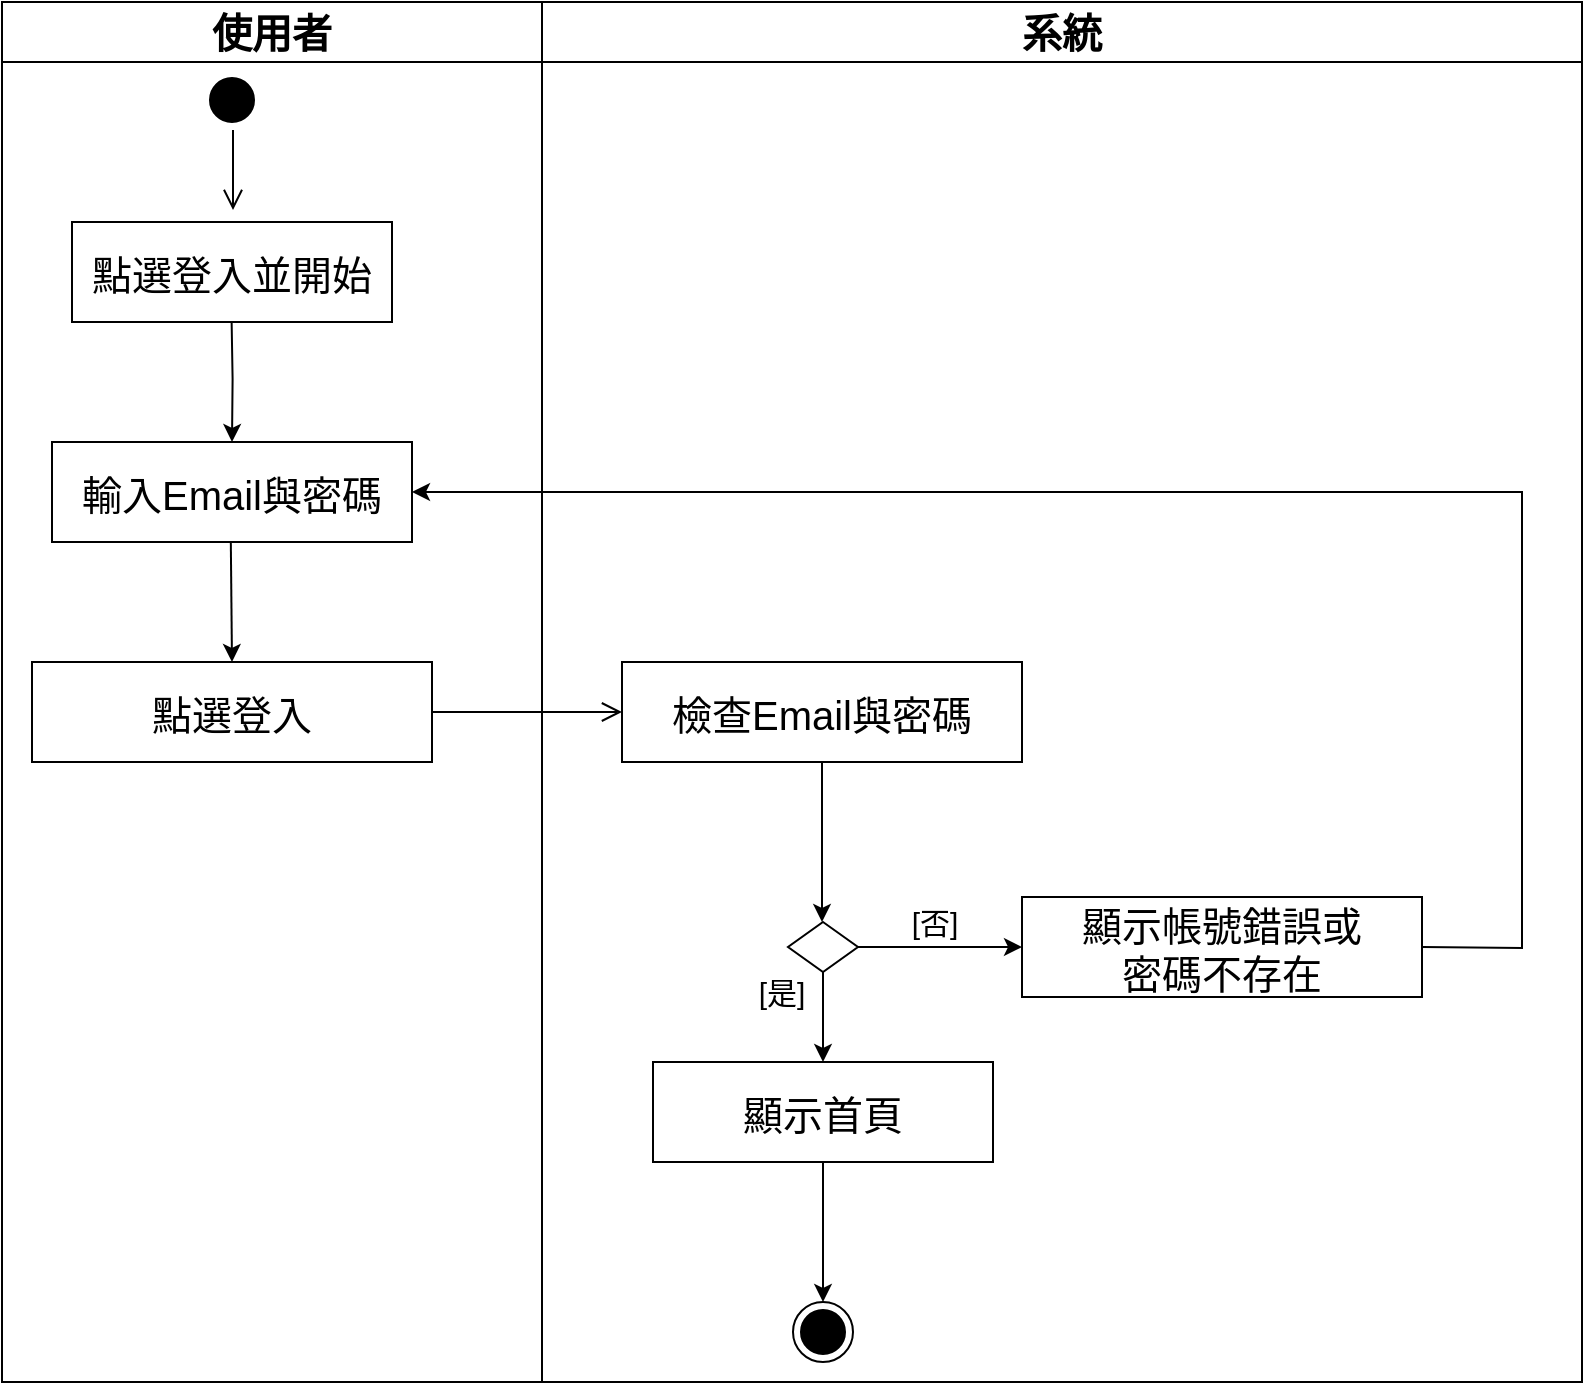 <mxfile version="26.2.15" pages="3">
  <diagram id="XaWEcqGVUeEleUQkVjFr" name="登入活動圖">
    <mxGraphModel dx="851" dy="1291" grid="1" gridSize="10" guides="1" tooltips="1" connect="1" arrows="1" fold="1" page="1" pageScale="1" pageWidth="827" pageHeight="1169" math="0" shadow="0">
      <root>
        <mxCell id="0" />
        <mxCell id="1" parent="0" />
        <mxCell id="_8p0gv5oE-PLBD2UJxlH-31" value="" style="ellipse;shape=startState;fillColor=#000000;strokeColor=#000000;" parent="1" vertex="1">
          <mxGeometry x="230" y="444" width="30" height="30" as="geometry" />
        </mxCell>
        <mxCell id="_8p0gv5oE-PLBD2UJxlH-32" value="" style="edgeStyle=elbowEdgeStyle;elbow=horizontal;verticalAlign=bottom;endArrow=open;endSize=8;strokeColor=#000000;endFill=1;rounded=0;fillColor=#000000;" parent="1" source="_8p0gv5oE-PLBD2UJxlH-31" edge="1">
          <mxGeometry x="100" y="40" as="geometry">
            <mxPoint x="245.643" y="514" as="targetPoint" />
          </mxGeometry>
        </mxCell>
        <mxCell id="_8p0gv5oE-PLBD2UJxlH-34" value="" style="edgeStyle=orthogonalEdgeStyle;rounded=0;orthogonalLoop=1;jettySize=auto;html=1;entryX=0.5;entryY=0;entryDx=0;entryDy=0;" parent="1" target="_8p0gv5oE-PLBD2UJxlH-39" edge="1">
          <mxGeometry relative="1" as="geometry">
            <mxPoint x="244.75" y="566" as="sourcePoint" />
            <mxPoint x="244.75" y="616" as="targetPoint" />
          </mxGeometry>
        </mxCell>
        <mxCell id="_8p0gv5oE-PLBD2UJxlH-36" value="" style="endArrow=open;strokeColor=#000000;endFill=1;rounded=0" parent="1" target="_8p0gv5oE-PLBD2UJxlH-37" edge="1">
          <mxGeometry relative="1" as="geometry">
            <mxPoint x="245" y="556" as="sourcePoint" />
            <mxPoint x="244.75" y="616" as="targetPoint" />
          </mxGeometry>
        </mxCell>
        <mxCell id="_8p0gv5oE-PLBD2UJxlH-38" value="使用者" style="swimlane;whiteSpace=wrap;startSize=30;fontSize=20;" parent="1" vertex="1">
          <mxGeometry x="130" y="410" width="270" height="690" as="geometry" />
        </mxCell>
        <mxCell id="_8p0gv5oE-PLBD2UJxlH-39" value="輸入Email與密碼" style="fontSize=20;" parent="_8p0gv5oE-PLBD2UJxlH-38" vertex="1">
          <mxGeometry x="25" y="220" width="180" height="50" as="geometry" />
        </mxCell>
        <mxCell id="_8p0gv5oE-PLBD2UJxlH-37" value="點選登入並開始" style="fontSize=20;" parent="_8p0gv5oE-PLBD2UJxlH-38" vertex="1">
          <mxGeometry x="35" y="110" width="160" height="50" as="geometry" />
        </mxCell>
        <mxCell id="1V_9ycoMxlUshRL5_7Cy-17" value="" style="endArrow=classic;html=1;rounded=0;exitX=0.5;exitY=1;exitDx=0;exitDy=0;entryX=0.5;entryY=0;entryDx=0;entryDy=0;" parent="_8p0gv5oE-PLBD2UJxlH-38" target="1V_9ycoMxlUshRL5_7Cy-18" edge="1">
          <mxGeometry width="50" height="50" relative="1" as="geometry">
            <mxPoint x="114.41" y="270" as="sourcePoint" />
            <mxPoint x="114.91" y="345" as="targetPoint" />
          </mxGeometry>
        </mxCell>
        <mxCell id="1V_9ycoMxlUshRL5_7Cy-18" value="點選登入" style="fontSize=20;" parent="_8p0gv5oE-PLBD2UJxlH-38" vertex="1">
          <mxGeometry x="15" y="330" width="200" height="50" as="geometry" />
        </mxCell>
        <mxCell id="_8p0gv5oE-PLBD2UJxlH-44" value="系統" style="swimlane;whiteSpace=wrap;startSize=30;fontSize=20;" parent="1" vertex="1">
          <mxGeometry x="400" y="410" width="520" height="690" as="geometry" />
        </mxCell>
        <mxCell id="_8p0gv5oE-PLBD2UJxlH-48" value="" style="endArrow=classic;html=1;rounded=0;exitX=0.5;exitY=1;exitDx=0;exitDy=0;" parent="_8p0gv5oE-PLBD2UJxlH-44" source="1V_9ycoMxlUshRL5_7Cy-2" edge="1">
          <mxGeometry width="50" height="50" relative="1" as="geometry">
            <mxPoint x="150.5" y="400" as="sourcePoint" />
            <mxPoint x="140" y="460" as="targetPoint" />
          </mxGeometry>
        </mxCell>
        <mxCell id="_8p0gv5oE-PLBD2UJxlH-49" value="&#xa;" style="rhombus;fillColor=#FFFFFF;strokeColor=#000000;" parent="_8p0gv5oE-PLBD2UJxlH-44" vertex="1">
          <mxGeometry x="123" y="460" width="35" height="25" as="geometry" />
        </mxCell>
        <mxCell id="_8p0gv5oE-PLBD2UJxlH-50" value="" style="endArrow=classic;html=1;rounded=0;exitX=0.5;exitY=1;exitDx=0;exitDy=0;entryX=0.5;entryY=0;entryDx=0;entryDy=0;" parent="_8p0gv5oE-PLBD2UJxlH-44" source="_8p0gv5oE-PLBD2UJxlH-49" target="_8p0gv5oE-PLBD2UJxlH-53" edge="1">
          <mxGeometry width="50" height="50" relative="1" as="geometry">
            <mxPoint x="152.75" y="333" as="sourcePoint" />
            <mxPoint x="141" y="525" as="targetPoint" />
          </mxGeometry>
        </mxCell>
        <mxCell id="_8p0gv5oE-PLBD2UJxlH-51" value="&lt;font style=&quot;font-size: 15px;&quot;&gt;[是]&lt;/font&gt;" style="whiteSpace=wrap;html=1;strokeColor=none;fillColor=none;" parent="_8p0gv5oE-PLBD2UJxlH-44" vertex="1">
          <mxGeometry x="100" y="485" width="40" height="20" as="geometry" />
        </mxCell>
        <mxCell id="_8p0gv5oE-PLBD2UJxlH-52" value="&lt;font style=&quot;font-size: 15px;&quot;&gt;[否]&lt;/font&gt;" style="whiteSpace=wrap;html=1;strokeColor=none;fillColor=none;" parent="_8p0gv5oE-PLBD2UJxlH-44" vertex="1">
          <mxGeometry x="168.25" y="450" width="57.25" height="20" as="geometry" />
        </mxCell>
        <mxCell id="_8p0gv5oE-PLBD2UJxlH-53" value="顯示首頁" style="fontSize=20;" parent="_8p0gv5oE-PLBD2UJxlH-44" vertex="1">
          <mxGeometry x="55.5" y="530" width="170" height="50" as="geometry" />
        </mxCell>
        <mxCell id="1V_9ycoMxlUshRL5_7Cy-2" value="檢查Email與密碼" style="fontSize=20;" parent="_8p0gv5oE-PLBD2UJxlH-44" vertex="1">
          <mxGeometry x="40" y="330" width="200" height="50" as="geometry" />
        </mxCell>
        <mxCell id="1V_9ycoMxlUshRL5_7Cy-20" value="顯示帳號錯誤或&#xa;密碼不存在" style="fontSize=20;" parent="_8p0gv5oE-PLBD2UJxlH-44" vertex="1">
          <mxGeometry x="240" y="447.5" width="200" height="50" as="geometry" />
        </mxCell>
        <mxCell id="1V_9ycoMxlUshRL5_7Cy-24" value="" style="endArrow=classic;html=1;rounded=0;exitX=1;exitY=0.5;exitDx=0;exitDy=0;entryX=0;entryY=0.5;entryDx=0;entryDy=0;" parent="_8p0gv5oE-PLBD2UJxlH-44" source="_8p0gv5oE-PLBD2UJxlH-49" target="1V_9ycoMxlUshRL5_7Cy-20" edge="1">
          <mxGeometry width="50" height="50" relative="1" as="geometry">
            <mxPoint x="151" y="495" as="sourcePoint" />
            <mxPoint x="151" y="535" as="targetPoint" />
          </mxGeometry>
        </mxCell>
        <mxCell id="_8p0gv5oE-PLBD2UJxlH-41" value="" style="ellipse;html=1;shape=endState;fillColor=#000000;strokeColor=#000000;" parent="_8p0gv5oE-PLBD2UJxlH-44" vertex="1">
          <mxGeometry x="125.5" y="650" width="30" height="30" as="geometry" />
        </mxCell>
        <mxCell id="pghSWNV-5Mb5upVh3oGa-1" value="" style="endArrow=classic;html=1;rounded=0;exitX=0.5;exitY=1;exitDx=0;exitDy=0;entryX=0.5;entryY=0;entryDx=0;entryDy=0;" parent="_8p0gv5oE-PLBD2UJxlH-44" source="_8p0gv5oE-PLBD2UJxlH-53" target="_8p0gv5oE-PLBD2UJxlH-41" edge="1">
          <mxGeometry width="50" height="50" relative="1" as="geometry">
            <mxPoint x="142.64" y="600" as="sourcePoint" />
            <mxPoint x="142.64" y="645" as="targetPoint" />
          </mxGeometry>
        </mxCell>
        <mxCell id="1V_9ycoMxlUshRL5_7Cy-3" value="" style="edgeStyle=elbowEdgeStyle;elbow=horizontal;verticalAlign=bottom;endArrow=open;endSize=8;strokeColor=#000000;endFill=1;rounded=0;fillColor=#000000;exitX=1;exitY=0.5;exitDx=0;exitDy=0;entryX=0;entryY=0.5;entryDx=0;entryDy=0;" parent="1" source="1V_9ycoMxlUshRL5_7Cy-18" target="1V_9ycoMxlUshRL5_7Cy-2" edge="1">
          <mxGeometry x="100" y="40" as="geometry">
            <mxPoint x="460" y="555" as="targetPoint" />
            <mxPoint x="335" y="555" as="sourcePoint" />
          </mxGeometry>
        </mxCell>
        <mxCell id="1V_9ycoMxlUshRL5_7Cy-25" value="" style="endArrow=classic;html=1;rounded=0;exitX=1;exitY=0.5;exitDx=0;exitDy=0;entryX=1;entryY=0.5;entryDx=0;entryDy=0;" parent="1" source="1V_9ycoMxlUshRL5_7Cy-20" target="_8p0gv5oE-PLBD2UJxlH-39" edge="1">
          <mxGeometry width="50" height="50" relative="1" as="geometry">
            <mxPoint x="550" y="800" as="sourcePoint" />
            <mxPoint x="550" y="880" as="targetPoint" />
            <Array as="points">
              <mxPoint x="890" y="883" />
              <mxPoint x="890" y="655" />
            </Array>
          </mxGeometry>
        </mxCell>
      </root>
    </mxGraphModel>
  </diagram>
  <diagram id="xF-0lb_RBf0tRStXi0qm" name="註冊活動圖">
    <mxGraphModel dx="766" dy="1162" grid="1" gridSize="10" guides="1" tooltips="1" connect="1" arrows="1" fold="1" page="1" pageScale="1" pageWidth="827" pageHeight="1169" math="0" shadow="0">
      <root>
        <mxCell id="0" />
        <mxCell id="1" parent="0" />
        <mxCell id="qcyZanNNTCvMh3Y3IUGT-11" style="edgeStyle=orthogonalEdgeStyle;rounded=0;orthogonalLoop=1;jettySize=auto;html=1;entryX=0.5;entryY=0;entryDx=0;entryDy=0;" parent="1" source="ENuRoZVpkBYNkcaE6sWe-1" target="ENuRoZVpkBYNkcaE6sWe-7" edge="1">
          <mxGeometry relative="1" as="geometry" />
        </mxCell>
        <mxCell id="ENuRoZVpkBYNkcaE6sWe-1" value="" style="ellipse;shape=startState;fillColor=#000000;strokeColor=#000000;" parent="1" vertex="1">
          <mxGeometry x="230" y="444" width="30" height="30" as="geometry" />
        </mxCell>
        <mxCell id="ENuRoZVpkBYNkcaE6sWe-3" value="" style="edgeStyle=orthogonalEdgeStyle;rounded=0;orthogonalLoop=1;jettySize=auto;html=1;entryX=0.5;entryY=0;entryDx=0;entryDy=0;" parent="1" target="ENuRoZVpkBYNkcaE6sWe-6" edge="1">
          <mxGeometry relative="1" as="geometry">
            <mxPoint x="244.75" y="566" as="sourcePoint" />
            <mxPoint x="244.75" y="616" as="targetPoint" />
          </mxGeometry>
        </mxCell>
        <mxCell id="ENuRoZVpkBYNkcaE6sWe-4" value="" style="endArrow=open;strokeColor=#000000;endFill=1;rounded=0" parent="1" target="ENuRoZVpkBYNkcaE6sWe-7" edge="1">
          <mxGeometry relative="1" as="geometry">
            <mxPoint x="245" y="556" as="sourcePoint" />
            <mxPoint x="244.75" y="616" as="targetPoint" />
          </mxGeometry>
        </mxCell>
        <mxCell id="ENuRoZVpkBYNkcaE6sWe-5" value="使用者" style="swimlane;whiteSpace=wrap;startSize=30;fontSize=20;" parent="1" vertex="1">
          <mxGeometry x="100" y="410" width="300" height="900" as="geometry" />
        </mxCell>
        <mxCell id="qcyZanNNTCvMh3Y3IUGT-12" style="edgeStyle=orthogonalEdgeStyle;rounded=0;orthogonalLoop=1;jettySize=auto;html=1;entryX=0.5;entryY=0;entryDx=0;entryDy=0;" parent="ENuRoZVpkBYNkcaE6sWe-5" source="ENuRoZVpkBYNkcaE6sWe-6" target="ENuRoZVpkBYNkcaE6sWe-9" edge="1">
          <mxGeometry relative="1" as="geometry" />
        </mxCell>
        <mxCell id="ENuRoZVpkBYNkcaE6sWe-6" value="輸入Email、使用者&#xa;名稱與密碼" style="fontSize=20;" parent="ENuRoZVpkBYNkcaE6sWe-5" vertex="1">
          <mxGeometry x="55" y="220" width="180" height="50" as="geometry" />
        </mxCell>
        <mxCell id="ENuRoZVpkBYNkcaE6sWe-7" value="點選註冊新帳號" style="fontSize=20;" parent="ENuRoZVpkBYNkcaE6sWe-5" vertex="1">
          <mxGeometry x="65" y="110" width="160" height="50" as="geometry" />
        </mxCell>
        <mxCell id="ENuRoZVpkBYNkcaE6sWe-9" value="點選註冊" style="fontSize=20;" parent="ENuRoZVpkBYNkcaE6sWe-5" vertex="1">
          <mxGeometry x="77.5" y="330" width="135" height="50" as="geometry" />
        </mxCell>
        <mxCell id="qcyZanNNTCvMh3Y3IUGT-14" style="edgeStyle=orthogonalEdgeStyle;rounded=0;orthogonalLoop=1;jettySize=auto;html=1;entryX=0;entryY=0.5;entryDx=0;entryDy=0;" parent="ENuRoZVpkBYNkcaE6sWe-5" source="qcyZanNNTCvMh3Y3IUGT-1" target="ENuRoZVpkBYNkcaE6sWe-6" edge="1">
          <mxGeometry relative="1" as="geometry">
            <Array as="points">
              <mxPoint x="35" y="745" />
              <mxPoint x="35" y="245" />
            </Array>
          </mxGeometry>
        </mxCell>
        <mxCell id="qcyZanNNTCvMh3Y3IUGT-1" value="點擊返回註冊" style="fontSize=20;" parent="ENuRoZVpkBYNkcaE6sWe-5" vertex="1">
          <mxGeometry x="60.25" y="720" width="169.5" height="50" as="geometry" />
        </mxCell>
        <mxCell id="ENuRoZVpkBYNkcaE6sWe-20" value="" style="ellipse;html=1;shape=endState;fillColor=#000000;strokeColor=#000000;" parent="ENuRoZVpkBYNkcaE6sWe-5" vertex="1">
          <mxGeometry x="130" y="830" width="30" height="30" as="geometry" />
        </mxCell>
        <mxCell id="ENuRoZVpkBYNkcaE6sWe-10" value="系統" style="swimlane;whiteSpace=wrap;startSize=30;fontSize=20;" parent="1" vertex="1">
          <mxGeometry x="400" y="410" width="460" height="900" as="geometry" />
        </mxCell>
        <mxCell id="ENuRoZVpkBYNkcaE6sWe-11" value="" style="endArrow=classic;html=1;rounded=0;exitX=0.5;exitY=1;exitDx=0;exitDy=0;" parent="ENuRoZVpkBYNkcaE6sWe-10" source="ENuRoZVpkBYNkcaE6sWe-17" edge="1">
          <mxGeometry width="50" height="50" relative="1" as="geometry">
            <mxPoint x="150.5" y="400" as="sourcePoint" />
            <mxPoint x="140" y="460" as="targetPoint" />
          </mxGeometry>
        </mxCell>
        <mxCell id="qcyZanNNTCvMh3Y3IUGT-4" style="edgeStyle=orthogonalEdgeStyle;rounded=0;orthogonalLoop=1;jettySize=auto;html=1;entryX=0.5;entryY=0;entryDx=0;entryDy=0;" parent="ENuRoZVpkBYNkcaE6sWe-10" source="ENuRoZVpkBYNkcaE6sWe-12" target="ENuRoZVpkBYNkcaE6sWe-16" edge="1">
          <mxGeometry relative="1" as="geometry" />
        </mxCell>
        <mxCell id="qcyZanNNTCvMh3Y3IUGT-6" style="edgeStyle=orthogonalEdgeStyle;rounded=0;orthogonalLoop=1;jettySize=auto;html=1;" parent="ENuRoZVpkBYNkcaE6sWe-10" source="ENuRoZVpkBYNkcaE6sWe-12" target="ENuRoZVpkBYNkcaE6sWe-18" edge="1">
          <mxGeometry relative="1" as="geometry" />
        </mxCell>
        <mxCell id="ENuRoZVpkBYNkcaE6sWe-12" value="&#xa;" style="rhombus;fillColor=#FFFFFF;strokeColor=#000000;" parent="ENuRoZVpkBYNkcaE6sWe-10" vertex="1">
          <mxGeometry x="123" y="460" width="35" height="25" as="geometry" />
        </mxCell>
        <mxCell id="ENuRoZVpkBYNkcaE6sWe-14" value="&lt;font style=&quot;font-size: 15px;&quot;&gt;[驗證失敗]&lt;/font&gt;" style="whiteSpace=wrap;html=1;strokeColor=none;fillColor=none;" parent="ENuRoZVpkBYNkcaE6sWe-10" vertex="1">
          <mxGeometry x="55.5" y="485" width="80" height="20" as="geometry" />
        </mxCell>
        <mxCell id="ENuRoZVpkBYNkcaE6sWe-15" value="&lt;font style=&quot;font-size: 15px;&quot;&gt;[驗證成功]&lt;/font&gt;" style="whiteSpace=wrap;html=1;strokeColor=none;fillColor=none;" parent="ENuRoZVpkBYNkcaE6sWe-10" vertex="1">
          <mxGeometry x="168.25" y="450" width="71.75" height="20" as="geometry" />
        </mxCell>
        <mxCell id="xqp8Or40O4Qp_m9TpVrm-3" style="edgeStyle=orthogonalEdgeStyle;rounded=0;orthogonalLoop=1;jettySize=auto;html=1;" parent="ENuRoZVpkBYNkcaE6sWe-10" source="ENuRoZVpkBYNkcaE6sWe-16" target="xqp8Or40O4Qp_m9TpVrm-1" edge="1">
          <mxGeometry relative="1" as="geometry" />
        </mxCell>
        <mxCell id="ENuRoZVpkBYNkcaE6sWe-16" value="顯示註冊失敗" style="fontSize=20;" parent="ENuRoZVpkBYNkcaE6sWe-10" vertex="1">
          <mxGeometry x="55.5" y="530" width="170" height="50" as="geometry" />
        </mxCell>
        <mxCell id="ENuRoZVpkBYNkcaE6sWe-17" value="檢查Email是否被註冊&#xa;過及密碼是否一致" style="fontSize=20;" parent="ENuRoZVpkBYNkcaE6sWe-10" vertex="1">
          <mxGeometry x="40" y="330" width="200" height="50" as="geometry" />
        </mxCell>
        <mxCell id="xqp8Or40O4Qp_m9TpVrm-5" style="edgeStyle=orthogonalEdgeStyle;rounded=0;orthogonalLoop=1;jettySize=auto;html=1;" parent="ENuRoZVpkBYNkcaE6sWe-10" source="ENuRoZVpkBYNkcaE6sWe-18" target="xqp8Or40O4Qp_m9TpVrm-4" edge="1">
          <mxGeometry relative="1" as="geometry" />
        </mxCell>
        <mxCell id="ENuRoZVpkBYNkcaE6sWe-18" value="顯示註冊成功" style="fontSize=20;" parent="ENuRoZVpkBYNkcaE6sWe-10" vertex="1">
          <mxGeometry x="270" y="447.5" width="170" height="50" as="geometry" />
        </mxCell>
        <mxCell id="xqp8Or40O4Qp_m9TpVrm-1" value="顯示返回註冊" style="fontSize=20;" parent="ENuRoZVpkBYNkcaE6sWe-10" vertex="1">
          <mxGeometry x="55.25" y="640" width="169.5" height="50" as="geometry" />
        </mxCell>
        <mxCell id="xqp8Or40O4Qp_m9TpVrm-4" value="顯示前往登入" style="fontSize=20;" parent="ENuRoZVpkBYNkcaE6sWe-10" vertex="1">
          <mxGeometry x="270" y="640" width="170" height="50" as="geometry" />
        </mxCell>
        <mxCell id="ENuRoZVpkBYNkcaE6sWe-22" value="" style="edgeStyle=elbowEdgeStyle;elbow=horizontal;verticalAlign=bottom;endArrow=open;endSize=8;strokeColor=#000000;endFill=1;rounded=0;fillColor=#000000;exitX=1;exitY=0.5;exitDx=0;exitDy=0;entryX=0;entryY=0.5;entryDx=0;entryDy=0;" parent="1" source="ENuRoZVpkBYNkcaE6sWe-9" target="ENuRoZVpkBYNkcaE6sWe-17" edge="1">
          <mxGeometry x="100" y="40" as="geometry">
            <mxPoint x="460" y="555" as="targetPoint" />
            <mxPoint x="335" y="555" as="sourcePoint" />
          </mxGeometry>
        </mxCell>
        <mxCell id="qcyZanNNTCvMh3Y3IUGT-5" style="edgeStyle=orthogonalEdgeStyle;rounded=0;orthogonalLoop=1;jettySize=auto;html=1;entryX=1;entryY=0.5;entryDx=0;entryDy=0;" parent="1" source="xqp8Or40O4Qp_m9TpVrm-1" target="qcyZanNNTCvMh3Y3IUGT-1" edge="1">
          <mxGeometry relative="1" as="geometry">
            <Array as="points">
              <mxPoint x="540" y="1155" />
            </Array>
          </mxGeometry>
        </mxCell>
        <mxCell id="qcyZanNNTCvMh3Y3IUGT-13" style="edgeStyle=orthogonalEdgeStyle;rounded=0;orthogonalLoop=1;jettySize=auto;html=1;entryX=1;entryY=0.5;entryDx=0;entryDy=0;" parent="1" source="xqp8Or40O4Qp_m9TpVrm-4" target="ENuRoZVpkBYNkcaE6sWe-20" edge="1">
          <mxGeometry relative="1" as="geometry">
            <Array as="points">
              <mxPoint x="755" y="1255" />
            </Array>
          </mxGeometry>
        </mxCell>
      </root>
    </mxGraphModel>
  </diagram>
  <diagram name="寫日記活動圖" id="e7e014a7-5840-1c2e-5031-d8a46d1fe8dd">
    <mxGraphModel dx="766" dy="336" grid="1" gridSize="10" guides="1" tooltips="1" connect="1" arrows="1" fold="1" page="1" pageScale="1" pageWidth="1169" pageHeight="826" background="none" math="0" shadow="0">
      <root>
        <mxCell id="0" />
        <mxCell id="1" parent="0" />
        <mxCell id="qAcYdrMk_56uutIM6bKp-6" value="" style="ellipse;shape=startState;fillColor=#000000;strokeColor=#000000;" parent="1" vertex="1">
          <mxGeometry x="370" y="964" width="30" height="30" as="geometry" />
        </mxCell>
        <mxCell id="qAcYdrMk_56uutIM6bKp-7" value="" style="edgeStyle=elbowEdgeStyle;elbow=horizontal;verticalAlign=bottom;endArrow=open;endSize=8;strokeColor=#000000;endFill=1;rounded=0;fillColor=#000000;" parent="1" source="qAcYdrMk_56uutIM6bKp-6" edge="1">
          <mxGeometry x="100" y="40" as="geometry">
            <mxPoint x="385.643" y="1034" as="targetPoint" />
          </mxGeometry>
        </mxCell>
        <mxCell id="qAcYdrMk_56uutIM6bKp-8" value="" style="endArrow=open;strokeColor=#000000;endFill=1;rounded=0" parent="1" source="qAcYdrMk_56uutIM6bKp-41" edge="1">
          <mxGeometry relative="1" as="geometry">
            <mxPoint x="385" y="1076" as="sourcePoint" />
            <mxPoint x="384.75" y="1136" as="targetPoint" />
          </mxGeometry>
        </mxCell>
        <mxCell id="qAcYdrMk_56uutIM6bKp-9" value="" style="edgeStyle=orthogonalEdgeStyle;rounded=0;orthogonalLoop=1;jettySize=auto;html=1;" parent="1" edge="1">
          <mxGeometry relative="1" as="geometry">
            <mxPoint x="384.75" y="1086" as="sourcePoint" />
            <mxPoint x="384.75" y="1136" as="targetPoint" />
          </mxGeometry>
        </mxCell>
        <mxCell id="qAcYdrMk_56uutIM6bKp-38" value="" style="edgeStyle=elbowEdgeStyle;elbow=horizontal;verticalAlign=bottom;endArrow=open;endSize=8;strokeColor=#000000;endFill=1;rounded=0;fillColor=#000000;exitX=1;exitY=0.5;exitDx=0;exitDy=0;entryX=0;entryY=0.5;entryDx=0;entryDy=0;" parent="1" source="R8Abtqu-zcnTd_QBsA_M-8" target="qAcYdrMk_56uutIM6bKp-12" edge="1">
          <mxGeometry x="100" y="40" as="geometry">
            <mxPoint x="537.75" y="1054" as="targetPoint" />
            <mxPoint x="439.75" y="1161" as="sourcePoint" />
          </mxGeometry>
        </mxCell>
        <mxCell id="qAcYdrMk_56uutIM6bKp-42" value="" style="endArrow=open;strokeColor=#000000;endFill=1;rounded=0" parent="1" target="qAcYdrMk_56uutIM6bKp-41" edge="1">
          <mxGeometry relative="1" as="geometry">
            <mxPoint x="385" y="1076" as="sourcePoint" />
            <mxPoint x="384.75" y="1136" as="targetPoint" />
          </mxGeometry>
        </mxCell>
        <mxCell id="qAcYdrMk_56uutIM6bKp-66" value="使用者" style="swimlane;whiteSpace=wrap;startSize=30;fontSize=20;" parent="1" vertex="1">
          <mxGeometry x="270" y="930" width="270" height="1070" as="geometry" />
        </mxCell>
        <mxCell id="KruCElbM7OjdMXR9dvU4-1" value="選擇情緒標籤" style="fontSize=20;" parent="qAcYdrMk_56uutIM6bKp-66" vertex="1">
          <mxGeometry x="50" y="306" width="130" height="50" as="geometry" />
        </mxCell>
        <mxCell id="KruCElbM7OjdMXR9dvU4-4" value="" style="edgeStyle=orthogonalEdgeStyle;rounded=0;orthogonalLoop=1;jettySize=auto;html=1;" parent="qAcYdrMk_56uutIM6bKp-66" edge="1">
          <mxGeometry relative="1" as="geometry">
            <mxPoint x="114.7" y="256" as="sourcePoint" />
            <mxPoint x="114.7" y="306" as="targetPoint" />
          </mxGeometry>
        </mxCell>
        <mxCell id="qAcYdrMk_56uutIM6bKp-88" value="" style="ellipse;html=1;shape=endState;fillColor=#000000;strokeColor=#000000;" parent="qAcYdrMk_56uutIM6bKp-66" vertex="1">
          <mxGeometry x="110" y="850" width="30" height="30" as="geometry" />
        </mxCell>
        <mxCell id="qAcYdrMk_56uutIM6bKp-43" value="輸入日記內容" style="fontSize=20;" parent="qAcYdrMk_56uutIM6bKp-66" vertex="1">
          <mxGeometry x="50" y="206" width="130" height="50" as="geometry" />
        </mxCell>
        <mxCell id="qAcYdrMk_56uutIM6bKp-41" value="點選寫今日日記" style="fontSize=20;" parent="qAcYdrMk_56uutIM6bKp-66" vertex="1">
          <mxGeometry x="40" y="105" width="150" height="50" as="geometry" />
        </mxCell>
        <mxCell id="R8Abtqu-zcnTd_QBsA_M-8" value="按下儲存日記" style="fontSize=20;" parent="qAcYdrMk_56uutIM6bKp-66" vertex="1">
          <mxGeometry x="50" y="406" width="130" height="50" as="geometry" />
        </mxCell>
        <mxCell id="R8Abtqu-zcnTd_QBsA_M-9" value="" style="edgeStyle=orthogonalEdgeStyle;rounded=0;orthogonalLoop=1;jettySize=auto;html=1;" parent="qAcYdrMk_56uutIM6bKp-66" edge="1">
          <mxGeometry relative="1" as="geometry">
            <mxPoint x="114.7" y="356" as="sourcePoint" />
            <mxPoint x="114.7" y="406" as="targetPoint" />
          </mxGeometry>
        </mxCell>
        <mxCell id="qAcYdrMk_56uutIM6bKp-80" value="系統" style="swimlane;whiteSpace=wrap;startSize=30;fontSize=20;" parent="1" vertex="1">
          <mxGeometry x="540" y="930" width="420" height="1070" as="geometry" />
        </mxCell>
        <mxCell id="qAcYdrMk_56uutIM6bKp-12" value="接收日記文字" style="fontSize=20;" parent="qAcYdrMk_56uutIM6bKp-80" vertex="1">
          <mxGeometry x="80" y="406" width="140" height="50" as="geometry" />
        </mxCell>
        <mxCell id="KruCElbM7OjdMXR9dvU4-5" value="是否為空" style="fontSize=20;" parent="qAcYdrMk_56uutIM6bKp-80" vertex="1">
          <mxGeometry x="80" y="490" width="140" height="50" as="geometry" />
        </mxCell>
        <mxCell id="KruCElbM7OjdMXR9dvU4-6" value="" style="edgeStyle=orthogonalEdgeStyle;rounded=0;orthogonalLoop=1;jettySize=auto;html=1;exitX=0.5;exitY=1;exitDx=0;exitDy=0;entryX=0.5;entryY=0;entryDx=0;entryDy=0;" parent="qAcYdrMk_56uutIM6bKp-80" source="qAcYdrMk_56uutIM6bKp-12" target="KruCElbM7OjdMXR9dvU4-5" edge="1">
          <mxGeometry relative="1" as="geometry">
            <mxPoint x="-65.2" y="366" as="sourcePoint" />
            <mxPoint x="-65.2" y="416" as="targetPoint" />
          </mxGeometry>
        </mxCell>
        <mxCell id="qAcYdrMk_56uutIM6bKp-14" value="" style="endArrow=classic;html=1;rounded=0;exitX=0.5;exitY=1;exitDx=0;exitDy=0;entryX=0.5;entryY=0;entryDx=0;entryDy=0;" parent="qAcYdrMk_56uutIM6bKp-80" target="qAcYdrMk_56uutIM6bKp-13" edge="1">
          <mxGeometry width="50" height="50" relative="1" as="geometry">
            <mxPoint x="150" y="540" as="sourcePoint" />
            <mxPoint x="155" y="388" as="targetPoint" />
          </mxGeometry>
        </mxCell>
        <mxCell id="qAcYdrMk_56uutIM6bKp-13" value="&#xa;" style="rhombus;fillColor=#FFFFFF;strokeColor=#000000;" parent="qAcYdrMk_56uutIM6bKp-80" vertex="1">
          <mxGeometry x="132.5" y="615" width="35" height="20" as="geometry" />
        </mxCell>
        <mxCell id="qAcYdrMk_56uutIM6bKp-15" value="" style="endArrow=classic;html=1;rounded=0;exitX=0.5;exitY=1;exitDx=0;exitDy=0;entryX=0.5;entryY=0;entryDx=0;entryDy=0;" parent="qAcYdrMk_56uutIM6bKp-80" source="qAcYdrMk_56uutIM6bKp-13" edge="1">
          <mxGeometry width="50" height="50" relative="1" as="geometry">
            <mxPoint x="152.25" y="473" as="sourcePoint" />
            <mxPoint x="150" y="665" as="targetPoint" />
          </mxGeometry>
        </mxCell>
        <mxCell id="qAcYdrMk_56uutIM6bKp-10" value="&lt;font style=&quot;font-size: 15px;&quot;&gt;[是]&lt;/font&gt;" style="whiteSpace=wrap;html=1;strokeColor=none;fillColor=none;" parent="qAcYdrMk_56uutIM6bKp-80" vertex="1">
          <mxGeometry x="185" y="605" width="40" height="20" as="geometry" />
        </mxCell>
        <mxCell id="qAcYdrMk_56uutIM6bKp-16" value="&lt;font style=&quot;font-size: 15px;&quot;&gt;[否]&lt;/font&gt;" style="whiteSpace=wrap;html=1;strokeColor=none;fillColor=none;" parent="qAcYdrMk_56uutIM6bKp-80" vertex="1">
          <mxGeometry x="94.5" y="635" width="57.25" height="20" as="geometry" />
        </mxCell>
        <mxCell id="qAcYdrMk_56uutIM6bKp-11" value="執行情緒分析" style="fontSize=20;" parent="qAcYdrMk_56uutIM6bKp-80" vertex="1">
          <mxGeometry x="70" y="665" width="170" height="50" as="geometry" />
        </mxCell>
        <mxCell id="KruCElbM7OjdMXR9dvU4-8" value="顯示分析結果" style="fontSize=20;" parent="qAcYdrMk_56uutIM6bKp-80" vertex="1">
          <mxGeometry x="70" y="740" width="170" height="50" as="geometry" />
        </mxCell>
        <mxCell id="KruCElbM7OjdMXR9dvU4-10" value="" style="endArrow=classic;html=1;rounded=0;exitX=0.5;exitY=1;exitDx=0;exitDy=0;" parent="qAcYdrMk_56uutIM6bKp-80" edge="1">
          <mxGeometry width="50" height="50" relative="1" as="geometry">
            <mxPoint x="150" y="715" as="sourcePoint" />
            <mxPoint x="150" y="740" as="targetPoint" />
          </mxGeometry>
        </mxCell>
        <mxCell id="kqFp3LxaSNEI2CS1_shT-3" value="儲存日記與結果" style="fontSize=20;" parent="qAcYdrMk_56uutIM6bKp-80" vertex="1">
          <mxGeometry x="75" y="840" width="150" height="50" as="geometry" />
        </mxCell>
        <mxCell id="R8Abtqu-zcnTd_QBsA_M-13" value="顯示請輸入日記&#xa;內容或情緒狀態" style="fontSize=20;" parent="qAcYdrMk_56uutIM6bKp-80" vertex="1">
          <mxGeometry x="250" y="600" width="140" height="50" as="geometry" />
        </mxCell>
        <mxCell id="R8Abtqu-zcnTd_QBsA_M-12" value="" style="edgeStyle=elbowEdgeStyle;elbow=horizontal;verticalAlign=bottom;endArrow=open;endSize=8;strokeColor=#000000;endFill=1;rounded=0;fillColor=#000000;exitX=1;exitY=0.5;exitDx=0;exitDy=0;entryX=0;entryY=0.5;entryDx=0;entryDy=0;" parent="qAcYdrMk_56uutIM6bKp-80" source="qAcYdrMk_56uutIM6bKp-13" target="R8Abtqu-zcnTd_QBsA_M-13" edge="1">
          <mxGeometry x="-440" y="-890" as="geometry">
            <mxPoint x="310" y="625" as="targetPoint" />
            <mxPoint x="180" y="635" as="sourcePoint" />
          </mxGeometry>
        </mxCell>
        <mxCell id="R8Abtqu-zcnTd_QBsA_M-18" value="" style="endArrow=classic;html=1;rounded=0;exitX=0.473;exitY=1.002;exitDx=0;exitDy=0;exitPerimeter=0;entryX=0.5;entryY=0;entryDx=0;entryDy=0;" parent="qAcYdrMk_56uutIM6bKp-80" source="KruCElbM7OjdMXR9dvU4-8" target="kqFp3LxaSNEI2CS1_shT-3" edge="1">
          <mxGeometry width="50" height="50" relative="1" as="geometry">
            <mxPoint x="149.38" y="800" as="sourcePoint" />
            <mxPoint x="149" y="840" as="targetPoint" />
          </mxGeometry>
        </mxCell>
        <mxCell id="kJbpv8XA1kqPkhbUWXzo-1" style="edgeStyle=orthogonalEdgeStyle;rounded=0;orthogonalLoop=1;jettySize=auto;html=1;exitX=0;exitY=0.5;exitDx=0;exitDy=0;entryX=1;entryY=0.5;entryDx=0;entryDy=0;" parent="1" source="kqFp3LxaSNEI2CS1_shT-3" target="qAcYdrMk_56uutIM6bKp-88" edge="1">
          <mxGeometry relative="1" as="geometry" />
        </mxCell>
        <mxCell id="kJbpv8XA1kqPkhbUWXzo-4" style="edgeStyle=orthogonalEdgeStyle;rounded=0;orthogonalLoop=1;jettySize=auto;html=1;entryX=1;entryY=0.5;entryDx=0;entryDy=0;" parent="1" source="R8Abtqu-zcnTd_QBsA_M-13" target="qAcYdrMk_56uutIM6bKp-43" edge="1">
          <mxGeometry relative="1" as="geometry">
            <Array as="points">
              <mxPoint x="860" y="1161" />
            </Array>
          </mxGeometry>
        </mxCell>
      </root>
    </mxGraphModel>
  </diagram>
</mxfile>
